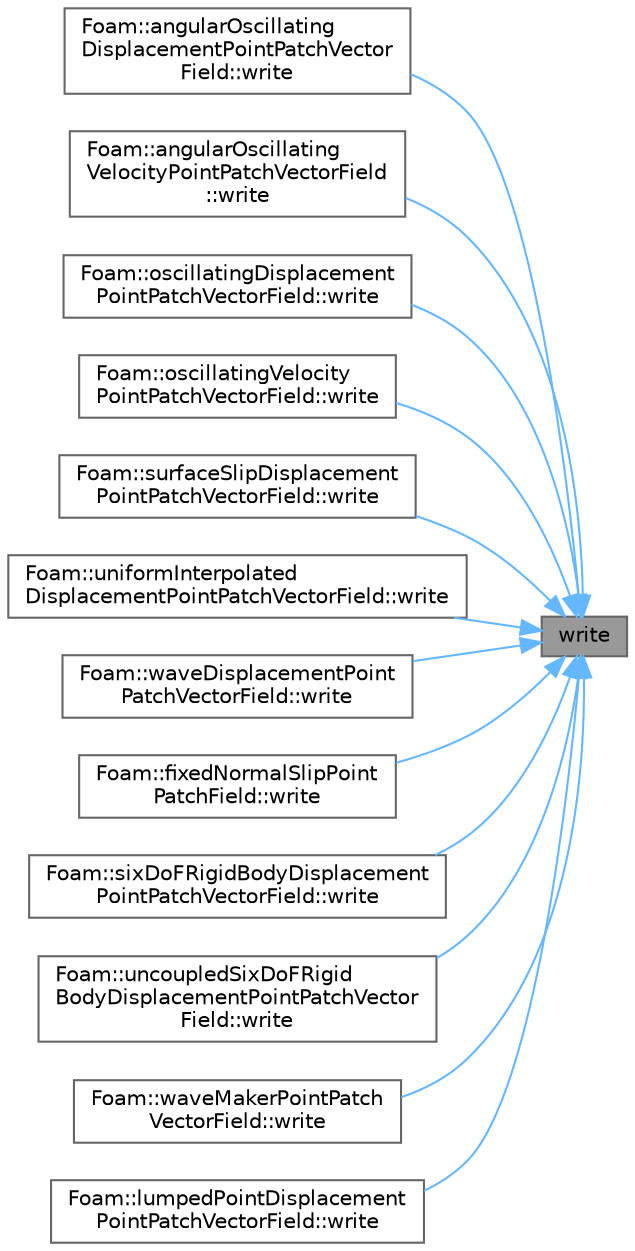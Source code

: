 digraph "write"
{
 // LATEX_PDF_SIZE
  bgcolor="transparent";
  edge [fontname=Helvetica,fontsize=10,labelfontname=Helvetica,labelfontsize=10];
  node [fontname=Helvetica,fontsize=10,shape=box,height=0.2,width=0.4];
  rankdir="RL";
  Node1 [id="Node000001",label="write",height=0.2,width=0.4,color="gray40", fillcolor="grey60", style="filled", fontcolor="black",tooltip=" "];
  Node1 -> Node2 [id="edge1_Node000001_Node000002",dir="back",color="steelblue1",style="solid",tooltip=" "];
  Node2 [id="Node000002",label="Foam::angularOscillating\lDisplacementPointPatchVector\lField::write",height=0.2,width=0.4,color="grey40", fillcolor="white", style="filled",URL="$classFoam_1_1angularOscillatingDisplacementPointPatchVectorField.html#a293fdfec8bdfbd5c3913ab4c9f3454ff",tooltip=" "];
  Node1 -> Node3 [id="edge2_Node000001_Node000003",dir="back",color="steelblue1",style="solid",tooltip=" "];
  Node3 [id="Node000003",label="Foam::angularOscillating\lVelocityPointPatchVectorField\l::write",height=0.2,width=0.4,color="grey40", fillcolor="white", style="filled",URL="$classFoam_1_1angularOscillatingVelocityPointPatchVectorField.html#a293fdfec8bdfbd5c3913ab4c9f3454ff",tooltip=" "];
  Node1 -> Node4 [id="edge3_Node000001_Node000004",dir="back",color="steelblue1",style="solid",tooltip=" "];
  Node4 [id="Node000004",label="Foam::oscillatingDisplacement\lPointPatchVectorField::write",height=0.2,width=0.4,color="grey40", fillcolor="white", style="filled",URL="$classFoam_1_1oscillatingDisplacementPointPatchVectorField.html#a293fdfec8bdfbd5c3913ab4c9f3454ff",tooltip=" "];
  Node1 -> Node5 [id="edge4_Node000001_Node000005",dir="back",color="steelblue1",style="solid",tooltip=" "];
  Node5 [id="Node000005",label="Foam::oscillatingVelocity\lPointPatchVectorField::write",height=0.2,width=0.4,color="grey40", fillcolor="white", style="filled",URL="$classFoam_1_1oscillatingVelocityPointPatchVectorField.html#a293fdfec8bdfbd5c3913ab4c9f3454ff",tooltip=" "];
  Node1 -> Node6 [id="edge5_Node000001_Node000006",dir="back",color="steelblue1",style="solid",tooltip=" "];
  Node6 [id="Node000006",label="Foam::surfaceSlipDisplacement\lPointPatchVectorField::write",height=0.2,width=0.4,color="grey40", fillcolor="white", style="filled",URL="$classFoam_1_1surfaceSlipDisplacementPointPatchVectorField.html#a293fdfec8bdfbd5c3913ab4c9f3454ff",tooltip=" "];
  Node1 -> Node7 [id="edge6_Node000001_Node000007",dir="back",color="steelblue1",style="solid",tooltip=" "];
  Node7 [id="Node000007",label="Foam::uniformInterpolated\lDisplacementPointPatchVectorField::write",height=0.2,width=0.4,color="grey40", fillcolor="white", style="filled",URL="$classFoam_1_1uniformInterpolatedDisplacementPointPatchVectorField.html#a293fdfec8bdfbd5c3913ab4c9f3454ff",tooltip=" "];
  Node1 -> Node8 [id="edge7_Node000001_Node000008",dir="back",color="steelblue1",style="solid",tooltip=" "];
  Node8 [id="Node000008",label="Foam::waveDisplacementPoint\lPatchVectorField::write",height=0.2,width=0.4,color="grey40", fillcolor="white", style="filled",URL="$classFoam_1_1waveDisplacementPointPatchVectorField.html#a293fdfec8bdfbd5c3913ab4c9f3454ff",tooltip=" "];
  Node1 -> Node9 [id="edge8_Node000001_Node000009",dir="back",color="steelblue1",style="solid",tooltip=" "];
  Node9 [id="Node000009",label="Foam::fixedNormalSlipPoint\lPatchField::write",height=0.2,width=0.4,color="grey40", fillcolor="white", style="filled",URL="$classFoam_1_1fixedNormalSlipPointPatchField.html#a293fdfec8bdfbd5c3913ab4c9f3454ff",tooltip=" "];
  Node1 -> Node10 [id="edge9_Node000001_Node000010",dir="back",color="steelblue1",style="solid",tooltip=" "];
  Node10 [id="Node000010",label="Foam::sixDoFRigidBodyDisplacement\lPointPatchVectorField::write",height=0.2,width=0.4,color="grey40", fillcolor="white", style="filled",URL="$classFoam_1_1sixDoFRigidBodyDisplacementPointPatchVectorField.html#a293fdfec8bdfbd5c3913ab4c9f3454ff",tooltip=" "];
  Node1 -> Node11 [id="edge10_Node000001_Node000011",dir="back",color="steelblue1",style="solid",tooltip=" "];
  Node11 [id="Node000011",label="Foam::uncoupledSixDoFRigid\lBodyDisplacementPointPatchVector\lField::write",height=0.2,width=0.4,color="grey40", fillcolor="white", style="filled",URL="$classFoam_1_1uncoupledSixDoFRigidBodyDisplacementPointPatchVectorField.html#a293fdfec8bdfbd5c3913ab4c9f3454ff",tooltip=" "];
  Node1 -> Node12 [id="edge11_Node000001_Node000012",dir="back",color="steelblue1",style="solid",tooltip=" "];
  Node12 [id="Node000012",label="Foam::waveMakerPointPatch\lVectorField::write",height=0.2,width=0.4,color="grey40", fillcolor="white", style="filled",URL="$classFoam_1_1waveMakerPointPatchVectorField.html#a293fdfec8bdfbd5c3913ab4c9f3454ff",tooltip=" "];
  Node1 -> Node13 [id="edge12_Node000001_Node000013",dir="back",color="steelblue1",style="solid",tooltip=" "];
  Node13 [id="Node000013",label="Foam::lumpedPointDisplacement\lPointPatchVectorField::write",height=0.2,width=0.4,color="grey40", fillcolor="white", style="filled",URL="$classFoam_1_1lumpedPointDisplacementPointPatchVectorField.html#a78cec3e4ecac4a89a3ad8d38f2ad21f5",tooltip=" "];
}

